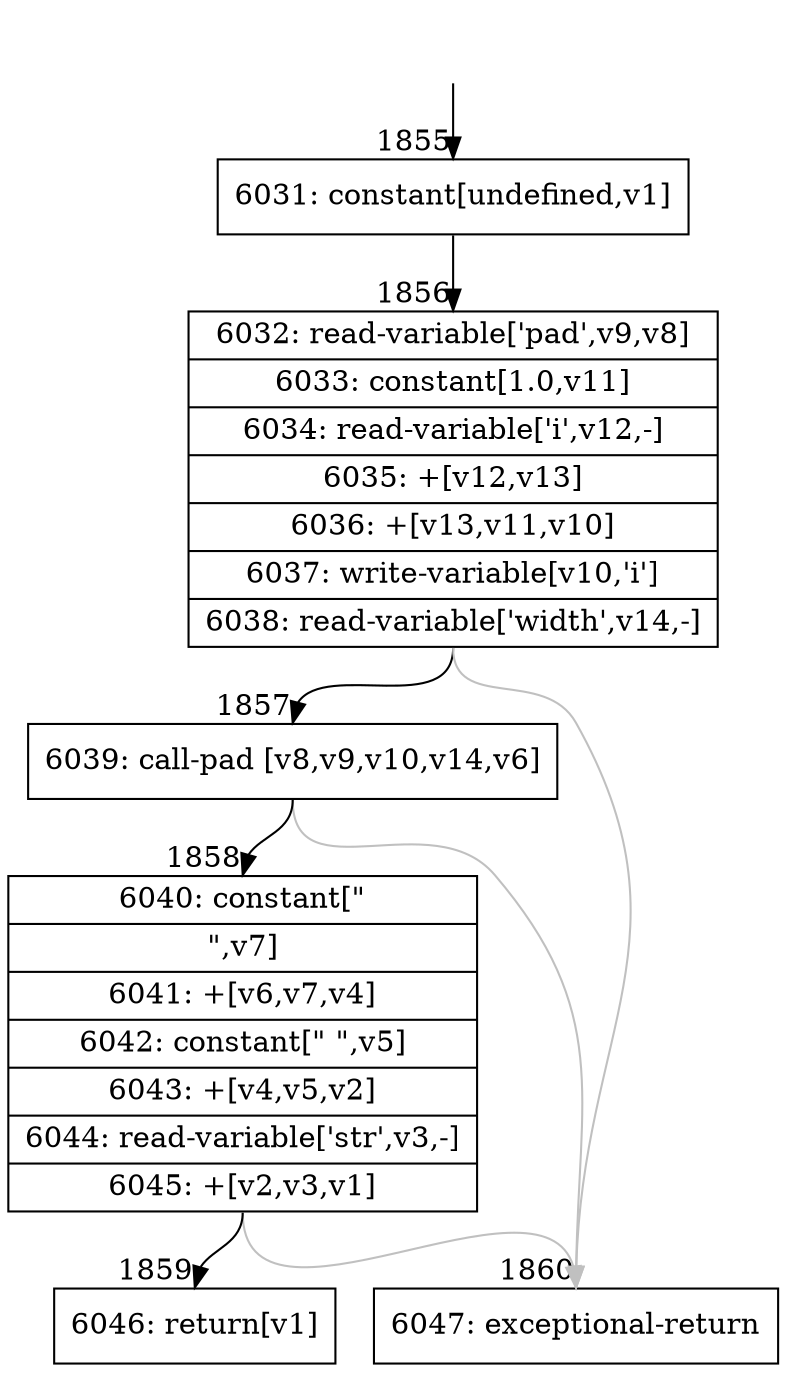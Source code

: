 digraph {
rankdir="TD"
BB_entry171[shape=none,label=""];
BB_entry171 -> BB1855 [tailport=s, headport=n, headlabel="    1855"]
BB1855 [shape=record label="{6031: constant[undefined,v1]}" ] 
BB1855 -> BB1856 [tailport=s, headport=n, headlabel="      1856"]
BB1856 [shape=record label="{6032: read-variable['pad',v9,v8]|6033: constant[1.0,v11]|6034: read-variable['i',v12,-]|6035: +[v12,v13]|6036: +[v13,v11,v10]|6037: write-variable[v10,'i']|6038: read-variable['width',v14,-]}" ] 
BB1856 -> BB1857 [tailport=s, headport=n, headlabel="      1857"]
BB1856 -> BB1860 [tailport=s, headport=n, color=gray, headlabel="      1860"]
BB1857 [shape=record label="{6039: call-pad [v8,v9,v10,v14,v6]}" ] 
BB1857 -> BB1858 [tailport=s, headport=n, headlabel="      1858"]
BB1857 -> BB1860 [tailport=s, headport=n, color=gray]
BB1858 [shape=record label="{6040: constant[\" |\",v7]|6041: +[v6,v7,v4]|6042: constant[\" \",v5]|6043: +[v4,v5,v2]|6044: read-variable['str',v3,-]|6045: +[v2,v3,v1]}" ] 
BB1858 -> BB1859 [tailport=s, headport=n, headlabel="      1859"]
BB1858 -> BB1860 [tailport=s, headport=n, color=gray]
BB1859 [shape=record label="{6046: return[v1]}" ] 
BB1860 [shape=record label="{6047: exceptional-return}" ] 
//#$~ 2344
}
